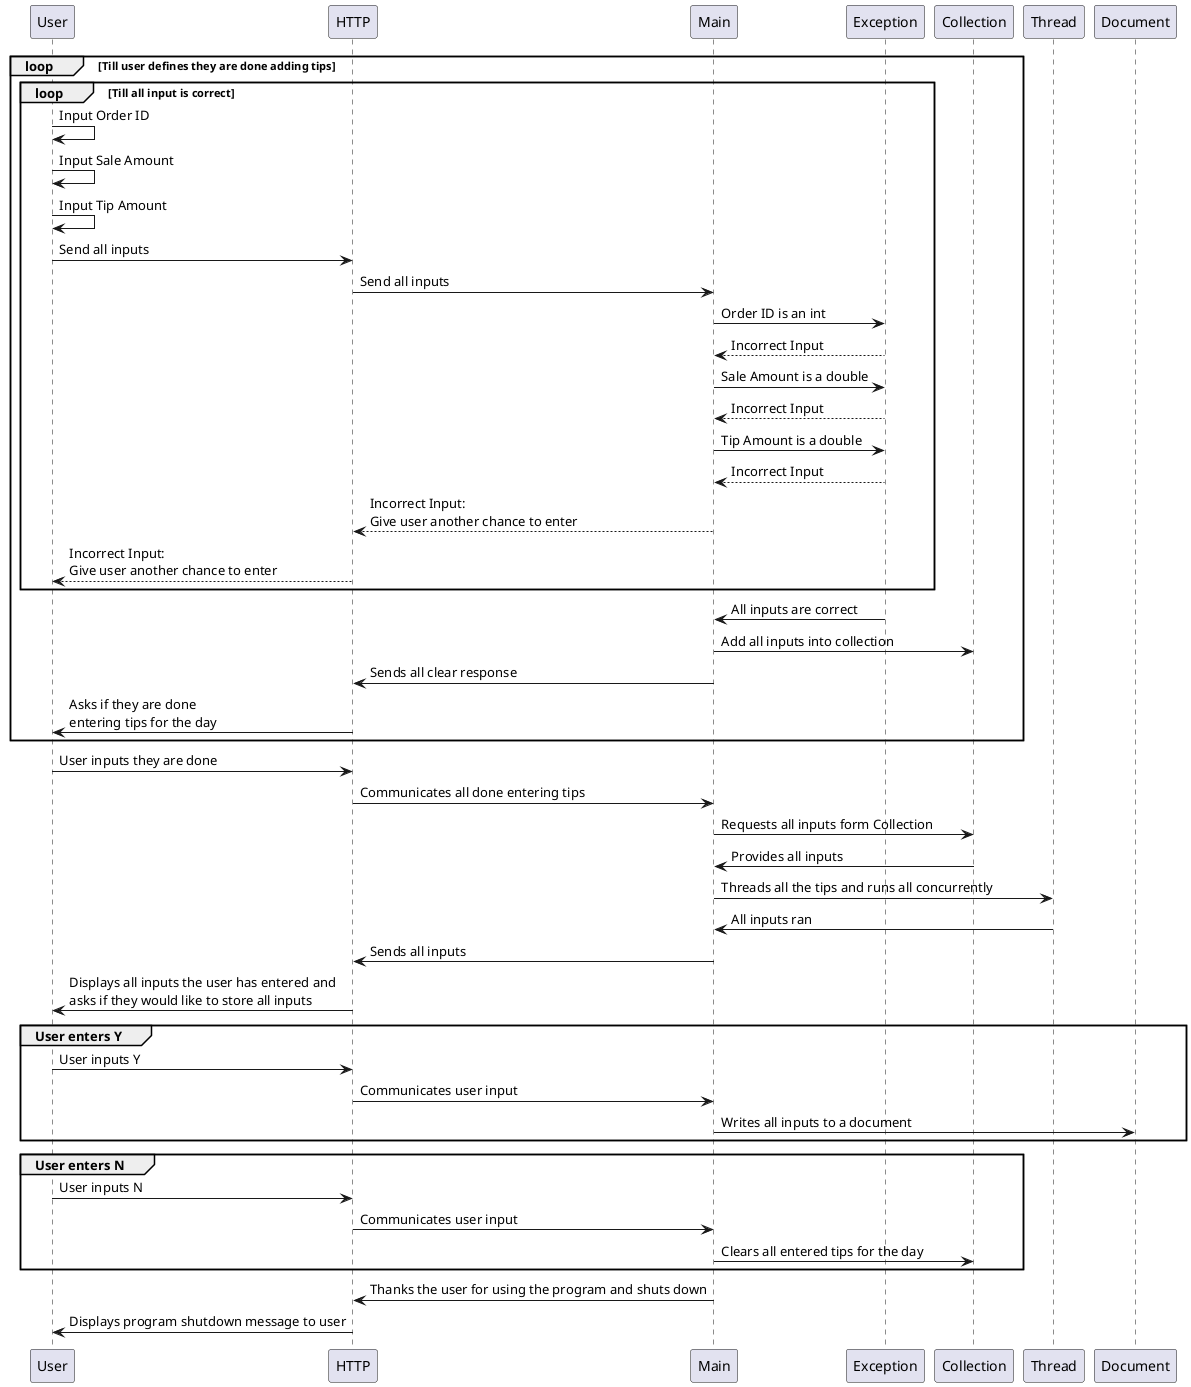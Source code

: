 @startuml
    loop Till user defines they are done adding tips
        loop Till all input is correct
            User -> User: Input Order ID
            User -> User: Input Sale Amount
            User -> User: Input Tip Amount
            User -> HTTP: Send all inputs
            HTTP -> Main: Send all inputs
            Main -> Exception: Order ID is an int
            Exception --> Main: Incorrect Input
            Main -> Exception: Sale Amount is a double
            Exception --> Main: Incorrect Input
            Main -> Exception: Tip Amount is a double
            Exception --> Main: Incorrect Input
            Main --> HTTP: Incorrect Input:\nGive user another chance to enter
            HTTP --> User: Incorrect Input:\nGive user another chance to enter
        end
        Exception -> Main: All inputs are correct
        Main -> Collection: Add all inputs into collection
        Main -> HTTP: Sends all clear response
        HTTP -> User: Asks if they are done\nentering tips for the day
    end
    User -> HTTP: User inputs they are done
    HTTP -> Main: Communicates all done entering tips
    Main -> Collection: Requests all inputs form Collection
    Collection -> Main: Provides all inputs
    Main -> Thread: Threads all the tips and runs all concurrently
    Thread -> Main: All inputs ran
    Main -> HTTP: Sends all inputs
    HTTP -> User: Displays all inputs the user has entered and\nasks if they would like to store all inputs
    group User enters Y
        User -> HTTP: User inputs Y
        HTTP -> Main: Communicates user input
        Main -> Document: Writes all inputs to a document
    end
    group User enters N
        User -> HTTP: User inputs N
        HTTP -> Main: Communicates user input
        Main -> Collection: Clears all entered tips for the day
    end
    Main -> HTTP: Thanks the user for using the program and shuts down
    HTTP -> User: Displays program shutdown message to user
@enduml